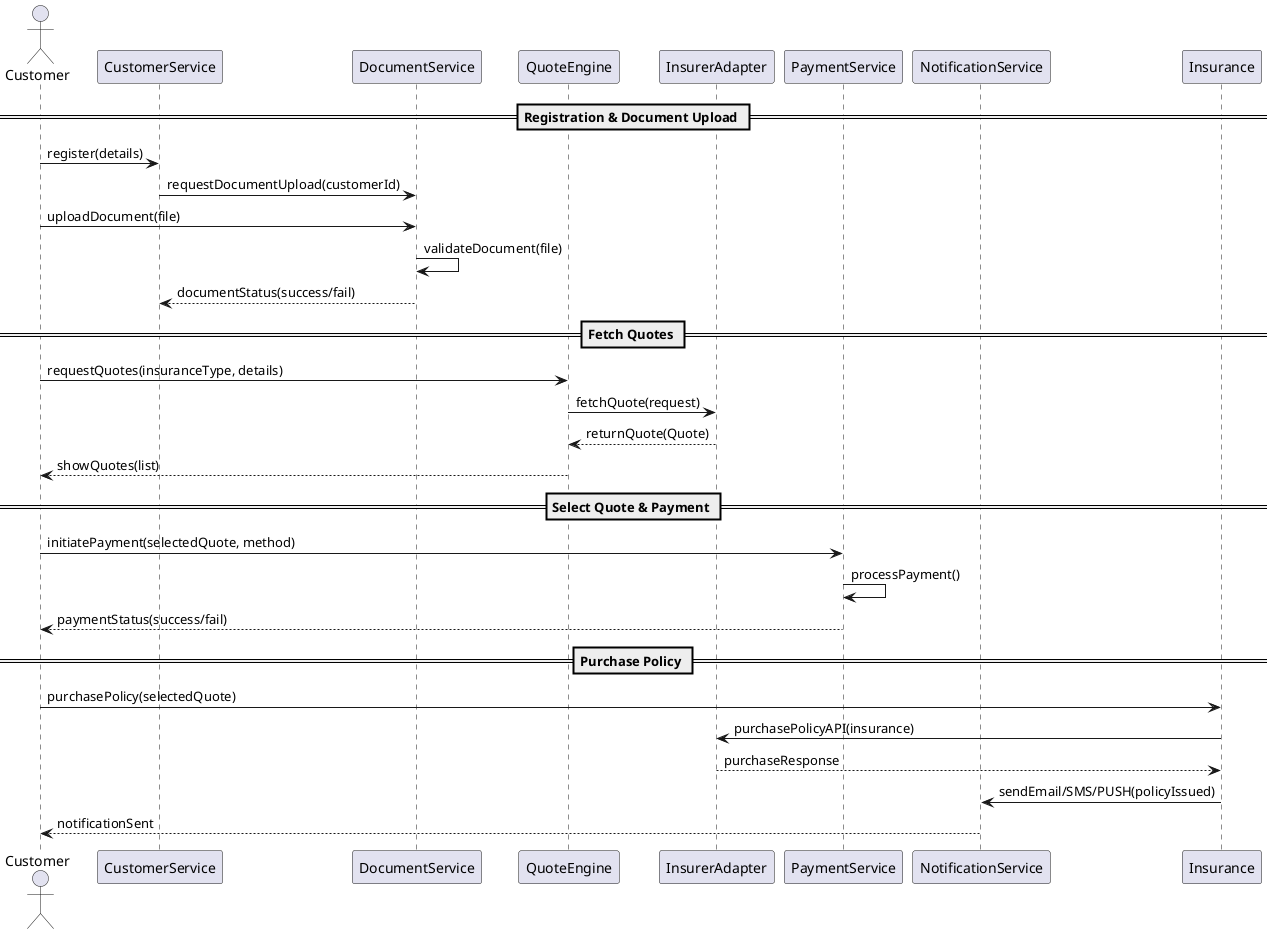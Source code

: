 @startuml
actor Customer
participant CustomerService
participant DocumentService
participant QuoteEngine
participant InsurerAdapter
participant PaymentService
participant NotificationService
participant Insurance

== Registration & Document Upload ==
Customer -> CustomerService: register(details)
CustomerService -> DocumentService: requestDocumentUpload(customerId)
Customer -> DocumentService: uploadDocument(file)
DocumentService -> DocumentService: validateDocument(file)
DocumentService --> CustomerService: documentStatus(success/fail)

== Fetch Quotes ==
Customer -> QuoteEngine: requestQuotes(insuranceType, details)
QuoteEngine -> InsurerAdapter: fetchQuote(request)
InsurerAdapter --> QuoteEngine: returnQuote(Quote)
QuoteEngine --> Customer: showQuotes(list)

== Select Quote & Payment ==
Customer -> PaymentService: initiatePayment(selectedQuote, method)
PaymentService -> PaymentService: processPayment()
PaymentService --> Customer: paymentStatus(success/fail)

== Purchase Policy ==
Customer -> Insurance: purchasePolicy(selectedQuote)
Insurance -> InsurerAdapter: purchasePolicyAPI(insurance)
InsurerAdapter --> Insurance: purchaseResponse
Insurance -> NotificationService: sendEmail/SMS/PUSH(policyIssued)
NotificationService --> Customer: notificationSent

@enduml
